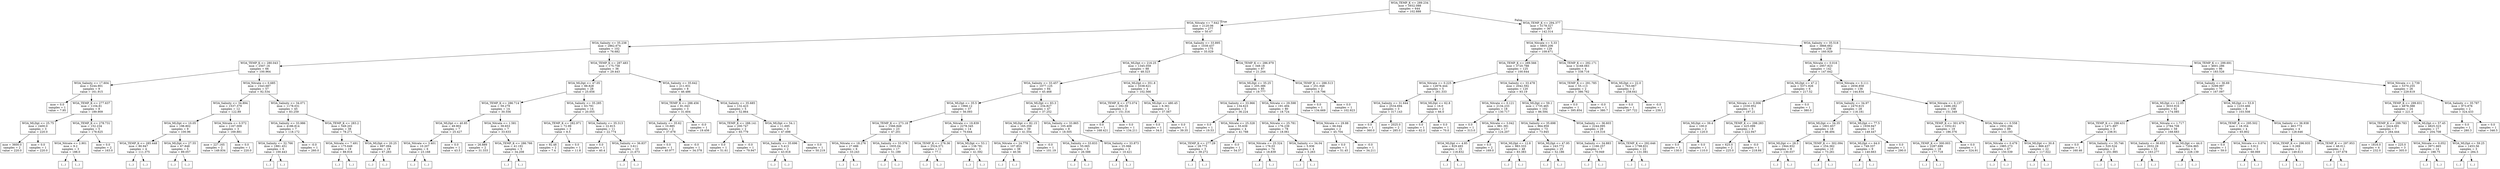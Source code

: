 digraph Tree {
node [shape=box] ;
0 [label="WOA_TEMP_K <= 289.234\nmse = 5932.088\nsamples = 644\nvalue = 102.888"] ;
1 [label="WOA_Nitrate <= 7.642\nmse = 2120.06\nsamples = 277\nvalue = 50.47"] ;
0 -> 1 [labeldistance=2.5, labelangle=45, headlabel="True"] ;
2 [label="WOA_Salinity <= 35.238\nmse = 2862.674\nsamples = 102\nvalue = 76.682"] ;
1 -> 2 ;
3 [label="WOA_TEMP_K <= 280.043\nmse = 2507.16\nsamples = 66\nvalue = 100.964"] ;
2 -> 3 ;
4 [label="WOA_Salinity <= 17.604\nmse = 5244.901\nsamples = 9\nvalue = 161.915"] ;
3 -> 4 ;
5 [label="mse = 0.0\nsamples = 1\nvalue = 7.95"] ;
4 -> 5 ;
6 [label="WOA_TEMP_K <= 277.637\nmse = 1104.81\nsamples = 8\nvalue = 189.909"] ;
4 -> 6 ;
7 [label="WOA_MLDpt <= 25.75\nmse = 2400.0\nsamples = 3\nvalue = 220.0"] ;
6 -> 7 ;
8 [label="mse = 3600.0\nsamples = 2\nvalue = 220.0"] ;
7 -> 8 ;
9 [label="mse = 0.0\nsamples = 1\nvalue = 220.0"] ;
7 -> 9 ;
10 [label="WOA_TEMP_K <= 278.731\nmse = 152.234\nsamples = 5\nvalue = 178.625"] ;
6 -> 10 ;
11 [label="WOA_Nitrate <= 2.901\nmse = 9.2\nsamples = 3\nvalue = 188.0"] ;
10 -> 11 ;
12 [label="(...)"] ;
11 -> 12 ;
13 [label="(...)"] ;
11 -> 13 ;
16 [label="mse = 0.0\nsamples = 2\nvalue = 163.0"] ;
10 -> 16 ;
17 [label="WOA_Nitrate <= 0.685\nmse = 1543.687\nsamples = 57\nvalue = 92.534"] ;
3 -> 17 ;
18 [label="WOA_Salinity <= 34.894\nmse = 1537.379\nsamples = 12\nvalue = 122.89"] ;
17 -> 18 ;
19 [label="WOA_MLDpt <= 10.05\nmse = 198.802\nsamples = 9\nvalue = 100.96"] ;
18 -> 19 ;
20 [label="WOA_TEMP_K <= 285.448\nmse = 80.947\nsamples = 4\nvalue = 111.375"] ;
19 -> 20 ;
21 [label="(...)"] ;
20 -> 21 ;
22 [label="(...)"] ;
20 -> 22 ;
27 [label="WOA_MLDpt <= 27.55\nmse = 67.848\nsamples = 5\nvalue = 89.057"] ;
19 -> 27 ;
28 [label="(...)"] ;
27 -> 28 ;
33 [label="(...)"] ;
27 -> 33 ;
36 [label="WOA_Nitrate <= 0.572\nmse = 1167.009\nsamples = 3\nvalue = 169.881"] ;
18 -> 36 ;
37 [label="mse = 227.165\nsamples = 2\nvalue = 149.834"] ;
36 -> 37 ;
38 [label="mse = 0.0\nsamples = 1\nvalue = 220.0"] ;
36 -> 38 ;
39 [label="WOA_Salinity <= 34.071\nmse = 1178.031\nsamples = 45\nvalue = 83.259"] ;
17 -> 39 ;
40 [label="WOA_Salinity <= 33.986\nmse = 4186.814\nsamples = 7\nvalue = 118.172"] ;
39 -> 40 ;
41 [label="WOA_Salinity <= 32.766\nmse = 1881.451\nsamples = 6\nvalue = 100.443"] ;
40 -> 41 ;
42 [label="(...)"] ;
41 -> 42 ;
43 [label="(...)"] ;
41 -> 43 ;
52 [label="mse = -0.0\nsamples = 1\nvalue = 260.0"] ;
40 -> 52 ;
53 [label="WOA_TEMP_K <= 283.2\nmse = 549.201\nsamples = 38\nvalue = 78.271"] ;
39 -> 53 ;
54 [label="WOA_Nitrate <= 7.491\nmse = 175.649\nsamples = 19\nvalue = 88.916"] ;
53 -> 54 ;
55 [label="(...)"] ;
54 -> 55 ;
78 [label="(...)"] ;
54 -> 78 ;
83 [label="WOA_MLDpt <= 20.25\nmse = 697.094\nsamples = 19\nvalue = 67.283"] ;
53 -> 83 ;
84 [label="(...)"] ;
83 -> 84 ;
89 [label="(...)"] ;
83 -> 89 ;
114 [label="WOA_TEMP_K <= 287.483\nmse = 175.758\nsamples = 36\nvalue = 29.443"] ;
2 -> 114 ;
115 [label="WOA_MLDpt <= 47.05\nmse = 88.828\nsamples = 28\nvalue = 25.656"] ;
114 -> 115 ;
116 [label="WOA_TEMP_K <= 286.714\nmse = 59.279\nsamples = 14\nvalue = 30.556"] ;
115 -> 116 ;
117 [label="WOA_MLDpt <= 40.85\nmse = 49.902\nsamples = 7\nvalue = 25.427"] ;
116 -> 117 ;
118 [label="WOA_Nitrate <= 3.401\nmse = 10.207\nsamples = 6\nvalue = 23.168"] ;
117 -> 118 ;
119 [label="(...)"] ;
118 -> 119 ;
126 [label="(...)"] ;
118 -> 126 ;
127 [label="mse = 0.0\nsamples = 1\nvalue = 43.5"] ;
117 -> 127 ;
128 [label="WOA_Nitrate <= 1.581\nmse = 39.653\nsamples = 7\nvalue = 33.633"] ;
116 -> 128 ;
129 [label="mse = 26.889\nsamples = 2\nvalue = 31.333"] ;
128 -> 129 ;
130 [label="WOA_TEMP_K <= 286.766\nmse = 41.191\nsamples = 5\nvalue = 34.208"] ;
128 -> 130 ;
131 [label="(...)"] ;
130 -> 131 ;
132 [label="(...)"] ;
130 -> 132 ;
133 [label="WOA_Salinity <= 35.285\nmse = 63.791\nsamples = 14\nvalue = 20.055"] ;
115 -> 133 ;
134 [label="WOA_TEMP_K <= 282.971\nmse = 72.99\nsamples = 3\nvalue = 8.5"] ;
133 -> 134 ;
135 [label="mse = 92.48\nsamples = 2\nvalue = 7.4"] ;
134 -> 135 ;
136 [label="mse = 0.0\nsamples = 1\nvalue = 11.8"] ;
134 -> 136 ;
137 [label="WOA_Salinity <= 35.313\nmse = 22.815\nsamples = 11\nvalue = 22.774"] ;
133 -> 137 ;
138 [label="mse = 0.0\nsamples = 1\nvalue = 40.4"] ;
137 -> 138 ;
139 [label="WOA_Salinity <= 36.837\nmse = 3.611\nsamples = 10\nvalue = 21.673"] ;
137 -> 139 ;
140 [label="(...)"] ;
139 -> 140 ;
143 [label="(...)"] ;
139 -> 143 ;
144 [label="WOA_Salinity <= 35.642\nmse = 211.931\nsamples = 8\nvalue = 46.486"] ;
114 -> 144 ;
145 [label="WOA_TEMP_K <= 288.456\nmse = 81.043\nsamples = 3\nvalue = 31.604"] ;
144 -> 145 ;
146 [label="WOA_Salinity <= 35.62\nmse = 10.885\nsamples = 2\nvalue = 37.678"] ;
145 -> 146 ;
147 [label="mse = 0.0\nsamples = 1\nvalue = 40.977"] ;
146 -> 147 ;
148 [label="mse = -0.0\nsamples = 1\nvalue = 34.378"] ;
146 -> 148 ;
149 [label="mse = -0.0\nsamples = 1\nvalue = 19.456"] ;
145 -> 149 ;
150 [label="WOA_Salinity <= 35.685\nmse = 132.423\nsamples = 5\nvalue = 52.864"] ;
144 -> 150 ;
151 [label="WOA_TEMP_K <= 288.141\nmse = 200.747\nsamples = 2\nvalue = 65.779"] ;
150 -> 151 ;
152 [label="mse = 0.0\nsamples = 1\nvalue = 51.61"] ;
151 -> 152 ;
153 [label="mse = -0.0\nsamples = 1\nvalue = 79.947"] ;
151 -> 153 ;
154 [label="WOA_MLDpt <= 54.1\nmse = 11.695\nsamples = 3\nvalue = 47.698"] ;
150 -> 154 ;
155 [label="WOA_Salinity <= 35.696\nmse = 5.413\nsamples = 2\nvalue = 43.918"] ;
154 -> 155 ;
156 [label="(...)"] ;
155 -> 156 ;
157 [label="(...)"] ;
155 -> 157 ;
158 [label="mse = 0.0\nsamples = 1\nvalue = 50.219"] ;
154 -> 158 ;
159 [label="WOA_Salinity <= 33.895\nmse = 1039.437\nsamples = 175\nvalue = 35.029"] ;
1 -> 159 ;
160 [label="WOA_MLDpt <= 216.25\nmse = 1345.059\nsamples = 88\nvalue = 48.323"] ;
159 -> 160 ;
161 [label="WOA_Salinity <= 33.457\nmse = 1077.125\nsamples = 84\nvalue = 45.468"] ;
160 -> 161 ;
162 [label="WOA_MLDpt <= 35.5\nmse = 1966.12\nsamples = 37\nvalue = 56.093"] ;
161 -> 162 ;
163 [label="WOA_TEMP_K <= 273.18\nmse = 1566.849\nsamples = 23\nvalue = 47.201"] ;
162 -> 163 ;
164 [label="WOA_Nitrate <= 18.276\nmse = 27.686\nsamples = 6\nvalue = 33.243"] ;
163 -> 164 ;
165 [label="(...)"] ;
164 -> 165 ;
166 [label="(...)"] ;
164 -> 166 ;
167 [label="WOA_Salinity <= 33.376\nmse = 1935.04\nsamples = 17\nvalue = 51.189"] ;
163 -> 167 ;
168 [label="(...)"] ;
167 -> 168 ;
173 [label="(...)"] ;
167 -> 173 ;
174 [label="WOA_Nitrate <= 19.839\nmse = 2278.345\nsamples = 14\nvalue = 70.644"] ;
162 -> 174 ;
175 [label="WOA_TEMP_K <= 276.36\nmse = 2524.571\nsamples = 11\nvalue = 77.1"] ;
174 -> 175 ;
176 [label="(...)"] ;
175 -> 176 ;
181 [label="(...)"] ;
175 -> 181 ;
182 [label="WOA_MLDpt <= 53.1\nmse = 138.781\nsamples = 3\nvalue = 41.592"] ;
174 -> 182 ;
183 [label="(...)"] ;
182 -> 183 ;
184 [label="(...)"] ;
182 -> 184 ;
185 [label="WOA_MLDpt <= 83.3\nmse = 234.827\nsamples = 47\nvalue = 37.252"] ;
161 -> 185 ;
186 [label="WOA_MLDpt <= 82.15\nmse = 165.359\nsamples = 39\nvalue = 41.554"] ;
185 -> 186 ;
187 [label="WOA_Nitrate <= 24.778\nmse = 107.853\nsamples = 38\nvalue = 40.56"] ;
186 -> 187 ;
188 [label="(...)"] ;
187 -> 188 ;
213 [label="(...)"] ;
187 -> 213 ;
256 [label="mse = -0.0\nsamples = 1\nvalue = 101.19"] ;
186 -> 256 ;
257 [label="WOA_Salinity <= 33.865\nmse = 105.409\nsamples = 8\nvalue = 18.505"] ;
185 -> 257 ;
258 [label="WOA_Salinity <= 33.833\nmse = 55.065\nsamples = 5\nvalue = 26.588"] ;
257 -> 258 ;
259 [label="(...)"] ;
258 -> 259 ;
264 [label="(...)"] ;
258 -> 264 ;
267 [label="WOA_Salinity <= 33.873\nmse = 25.066\nsamples = 3\nvalue = 10.421"] ;
257 -> 267 ;
268 [label="(...)"] ;
267 -> 268 ;
269 [label="(...)"] ;
267 -> 269 ;
270 [label="WOA_MLDpt <= 351.8\nmse = 3338.621\nsamples = 4\nvalue = 102.566"] ;
160 -> 270 ;
271 [label="WOA_TEMP_K <= 273.074\nmse = 292.59\nsamples = 2\nvalue = 151.316"] ;
270 -> 271 ;
272 [label="mse = 0.0\nsamples = 1\nvalue = 168.421"] ;
271 -> 272 ;
273 [label="mse = 0.0\nsamples = 1\nvalue = 134.211"] ;
271 -> 273 ;
274 [label="WOA_MLDpt <= 480.45\nmse = 6.361\nsamples = 2\nvalue = 37.567"] ;
270 -> 274 ;
275 [label="mse = 0.0\nsamples = 1\nvalue = 34.0"] ;
274 -> 275 ;
276 [label="mse = 0.0\nsamples = 1\nvalue = 39.35"] ;
274 -> 276 ;
277 [label="WOA_TEMP_K <= 286.979\nmse = 349.18\nsamples = 87\nvalue = 21.244"] ;
159 -> 277 ;
278 [label="WOA_MLDpt <= 35.25\nmse = 205.386\nsamples = 85\nvalue = 19.777"] ;
277 -> 278 ;
279 [label="WOA_Salinity <= 33.966\nmse = 134.623\nsamples = 5\nvalue = 36.224"] ;
278 -> 279 ;
280 [label="mse = 0.0\nsamples = 1\nvalue = 19.53"] ;
279 -> 280 ;
281 [label="WOA_Nitrate <= 25.328\nmse = 55.639\nsamples = 4\nvalue = 41.788"] ;
279 -> 281 ;
282 [label="WOA_TEMP_K <= 277.29\nmse = 28.775\nsamples = 3\nvalue = 39.272"] ;
281 -> 282 ;
283 [label="(...)"] ;
282 -> 283 ;
286 [label="(...)"] ;
282 -> 286 ;
287 [label="mse = -0.0\nsamples = 1\nvalue = 54.37"] ;
281 -> 287 ;
288 [label="WOA_Nitrate <= 29.598\nmse = 191.494\nsamples = 80\nvalue = 18.724"] ;
278 -> 288 ;
289 [label="WOA_Nitrate <= 25.781\nmse = 176.239\nsamples = 78\nvalue = 18.061"] ;
288 -> 289 ;
290 [label="WOA_Nitrate <= 25.324\nmse = 176.03\nsamples = 74\nvalue = 18.839"] ;
289 -> 290 ;
291 [label="(...)"] ;
290 -> 291 ;
376 [label="(...)"] ;
290 -> 376 ;
377 [label="WOA_Salinity <= 34.04\nmse = 5.936\nsamples = 4\nvalue = 5.263"] ;
289 -> 377 ;
378 [label="(...)"] ;
377 -> 378 ;
379 [label="(...)"] ;
377 -> 379 ;
382 [label="WOA_Nitrate <= 29.88\nmse = 66.044\nsamples = 2\nvalue = 45.704"] ;
288 -> 382 ;
383 [label="mse = 0.0\nsamples = 1\nvalue = 51.45"] ;
382 -> 383 ;
384 [label="mse = -0.0\nsamples = 1\nvalue = 34.211"] ;
382 -> 384 ;
385 [label="WOA_TEMP_K <= 288.513\nmse = 251.948\nsamples = 2\nvalue = 118.796"] ;
277 -> 385 ;
386 [label="mse = 0.0\nsamples = 1\nvalue = 134.669"] ;
385 -> 386 ;
387 [label="mse = 0.0\nsamples = 1\nvalue = 102.923"] ;
385 -> 387 ;
388 [label="WOA_TEMP_K <= 294.377\nmse = 5178.327\nsamples = 367\nvalue = 142.314"] ;
0 -> 388 [labeldistance=2.5, labelangle=-45, headlabel="False"] ;
389 [label="WOA_Nitrate <= 5.33\nmse = 5805.206\nsamples = 129\nvalue = 109.671"] ;
388 -> 389 ;
390 [label="WOA_TEMP_K <= 289.566\nmse = 3720.788\nsamples = 125\nvalue = 100.644"] ;
389 -> 390 ;
391 [label="WOA_Nitrate <= 0.225\nmse = 12876.444\nsamples = 5\nvalue = 261.333"] ;
390 -> 391 ;
392 [label="WOA_Salinity <= 31.644\nmse = 2534.694\nsamples = 3\nvalue = 317.143"] ;
391 -> 392 ;
393 [label="mse = 0.0\nsamples = 1\nvalue = 360.0"] ;
392 -> 393 ;
394 [label="mse = 2025.0\nsamples = 2\nvalue = 285.0"] ;
392 -> 394 ;
395 [label="WOA_MLDpt <= 62.8\nmse = 16.0\nsamples = 2\nvalue = 66.0"] ;
391 -> 395 ;
396 [label="mse = 0.0\nsamples = 1\nvalue = 62.0"] ;
395 -> 396 ;
397 [label="mse = 0.0\nsamples = 1\nvalue = 70.0"] ;
395 -> 397 ;
398 [label="WOA_Salinity <= 33.478\nmse = 2042.592\nsamples = 120\nvalue = 93.19"] ;
390 -> 398 ;
399 [label="WOA_Nitrate <= 0.121\nmse = 2134.233\nsamples = 18\nvalue = 130.717"] ;
398 -> 399 ;
400 [label="mse = 0.0\nsamples = 1\nvalue = 313.0"] ;
399 -> 400 ;
401 [label="WOA_Nitrate <= 3.042\nmse = 981.391\nsamples = 17\nvalue = 124.207"] ;
399 -> 401 ;
402 [label="WOA_MLDpt <= 4.85\nmse = 829.493\nsamples = 15\nvalue = 118.832"] ;
401 -> 402 ;
403 [label="(...)"] ;
402 -> 403 ;
408 [label="(...)"] ;
402 -> 408 ;
431 [label="mse = 0.0\nsamples = 2\nvalue = 169.0"] ;
401 -> 431 ;
432 [label="WOA_MLDpt <= 59.1\nmse = 1735.465\nsamples = 102\nvalue = 86.594"] ;
398 -> 432 ;
433 [label="WOA_Salinity <= 35.698\nmse = 964.959\nsamples = 73\nvalue = 73.945"] ;
432 -> 433 ;
434 [label="WOA_MLDpt <= 12.8\nmse = 983.333\nsamples = 48\nvalue = 83.383"] ;
433 -> 434 ;
435 [label="(...)"] ;
434 -> 435 ;
450 [label="(...)"] ;
434 -> 450 ;
513 [label="WOA_MLDpt <= 47.95\nmse = 243.772\nsamples = 25\nvalue = 52.186"] ;
433 -> 513 ;
514 [label="(...)"] ;
513 -> 514 ;
527 [label="(...)"] ;
513 -> 527 ;
554 [label="WOA_Salinity <= 36.603\nmse = 2244.095\nsamples = 29\nvalue = 119.316"] ;
432 -> 554 ;
555 [label="WOA_Salinity <= 34.883\nmse = 1166.257\nsamples = 7\nvalue = 70.949"] ;
554 -> 555 ;
556 [label="(...)"] ;
555 -> 556 ;
557 [label="(...)"] ;
555 -> 557 ;
562 [label="WOA_TEMP_K <= 292.646\nmse = 1798.831\nsamples = 22\nvalue = 131.081"] ;
554 -> 562 ;
563 [label="(...)"] ;
562 -> 563 ;
568 [label="(...)"] ;
562 -> 568 ;
579 [label="WOA_TEMP_K <= 292.171\nmse = 4168.083\nsamples = 4\nvalue = 338.716"] ;
389 -> 579 ;
580 [label="WOA_TEMP_K <= 291.785\nmse = 55.113\nsamples = 2\nvalue = 386.762"] ;
579 -> 580 ;
581 [label="mse = 0.0\nsamples = 1\nvalue = 395.854"] ;
580 -> 581 ;
582 [label="mse = -0.0\nsamples = 1\nvalue = 380.7"] ;
580 -> 582 ;
583 [label="WOA_MLDpt <= 22.0\nmse = 763.667\nsamples = 2\nvalue = 258.641"] ;
579 -> 583 ;
584 [label="mse = 0.0\nsamples = 1\nvalue = 297.722"] ;
583 -> 584 ;
585 [label="mse = -0.0\nsamples = 1\nvalue = 239.1"] ;
583 -> 585 ;
586 [label="WOA_Salinity <= 35.518\nmse = 3866.662\nsamples = 238\nvalue = 160.929"] ;
388 -> 586 ;
587 [label="WOA_Nitrate <= 0.016\nmse = 2957.923\nsamples = 142\nvalue = 147.642"] ;
586 -> 587 ;
588 [label="WOA_MLDpt <= 47.2\nmse = 5371.926\nsamples = 6\nvalue = 217.52"] ;
587 -> 588 ;
589 [label="WOA_Nitrate <= 0.006\nmse = 2330.952\nsamples = 5\nvalue = 197.21"] ;
588 -> 589 ;
590 [label="WOA_MLDpt <= 39.4\nmse = 100.0\nsamples = 2\nvalue = 120.0"] ;
589 -> 590 ;
591 [label="mse = 0.0\nsamples = 1\nvalue = 130.0"] ;
590 -> 591 ;
592 [label="mse = 0.0\nsamples = 1\nvalue = 110.0"] ;
590 -> 592 ;
593 [label="WOA_TEMP_K <= 298.283\nmse = 425.099\nsamples = 3\nvalue = 222.947"] ;
589 -> 593 ;
594 [label="mse = 625.0\nsamples = 2\nvalue = 225.0"] ;
593 -> 594 ;
595 [label="mse = -0.0\nsamples = 1\nvalue = 218.84"] ;
593 -> 595 ;
596 [label="mse = 0.0\nsamples = 1\nvalue = 380.0"] ;
588 -> 596 ;
597 [label="WOA_Nitrate <= 0.111\nmse = 2656.858\nsamples = 136\nvalue = 144.834"] ;
587 -> 597 ;
598 [label="WOA_Salinity <= 34.97\nmse = 2470.615\nsamples = 28\nvalue = 118.181"] ;
597 -> 598 ;
599 [label="WOA_MLDpt <= 34.35\nmse = 1801.657\nsamples = 18\nvalue = 98.494"] ;
598 -> 599 ;
600 [label="WOA_MLDpt <= 28.3\nmse = 1944.932\nsamples = 8\nvalue = 130.037"] ;
599 -> 600 ;
601 [label="(...)"] ;
600 -> 601 ;
612 [label="(...)"] ;
600 -> 612 ;
613 [label="WOA_TEMP_K <= 302.094\nmse = 254.362\nsamples = 10\nvalue = 73.261"] ;
599 -> 613 ;
614 [label="(...)"] ;
613 -> 614 ;
627 [label="(...)"] ;
613 -> 627 ;
630 [label="WOA_MLDpt <= 77.5\nmse = 1939.947\nsamples = 10\nvalue = 149.447"] ;
598 -> 630 ;
631 [label="WOA_MLDpt <= 64.0\nmse = 749.337\nsamples = 9\nvalue = 140.663"] ;
630 -> 631 ;
632 [label="(...)"] ;
631 -> 632 ;
643 [label="(...)"] ;
631 -> 643 ;
646 [label="mse = 0.0\nsamples = 1\nvalue = 290.0"] ;
630 -> 646 ;
647 [label="WOA_Nitrate <= 0.137\nmse = 2486.282\nsamples = 108\nvalue = 151.349"] ;
597 -> 647 ;
648 [label="WOA_TEMP_K <= 301.679\nmse = 3352.61\nsamples = 19\nvalue = 186.376"] ;
647 -> 648 ;
649 [label="WOA_TEMP_K <= 300.003\nmse = 2287.699\nsamples = 18\nvalue = 177.718"] ;
648 -> 649 ;
650 [label="(...)"] ;
649 -> 650 ;
663 [label="(...)"] ;
649 -> 663 ;
668 [label="mse = 0.0\nsamples = 1\nvalue = 324.91"] ;
648 -> 668 ;
669 [label="WOA_Nitrate <= 0.558\nmse = 1932.294\nsamples = 89\nvalue = 143.193"] ;
647 -> 669 ;
670 [label="WOA_Nitrate <= 0.479\nmse = 1985.273\nsamples = 67\nvalue = 150.539"] ;
669 -> 670 ;
671 [label="(...)"] ;
670 -> 671 ;
764 [label="(...)"] ;
670 -> 764 ;
771 [label="WOA_MLDpt <= 30.8\nmse = 866.437\nsamples = 22\nvalue = 117.022"] ;
669 -> 771 ;
772 [label="(...)"] ;
771 -> 772 ;
783 [label="(...)"] ;
771 -> 783 ;
808 [label="WOA_TEMP_K <= 299.691\nmse = 4601.286\nsamples = 96\nvalue = 183.526"] ;
586 -> 808 ;
809 [label="WOA_Salinity <= 36.69\nmse = 3299.997\nsamples = 70\nvalue = 167.097"] ;
808 -> 809 ;
810 [label="WOA_MLDpt <= 12.05\nmse = 3033.916\nsamples = 62\nvalue = 174.085"] ;
809 -> 810 ;
811 [label="WOA_TEMP_K <= 296.431\nmse = 1471.897\nsamples = 3\nvalue = 238.91"] ;
810 -> 811 ;
812 [label="mse = 0.0\nsamples = 1\nvalue = 160.46"] ;
811 -> 812 ;
813 [label="WOA_Salinity <= 35.746\nmse = 520.524\nsamples = 2\nvalue = 251.985"] ;
811 -> 813 ;
814 [label="(...)"] ;
813 -> 814 ;
815 [label="(...)"] ;
813 -> 815 ;
816 [label="WOA_Nitrate <= 1.717\nmse = 2784.708\nsamples = 59\nvalue = 168.683"] ;
810 -> 816 ;
817 [label="WOA_Salinity <= 36.653\nmse = 2032.29\nsamples = 53\nvalue = 163.277"] ;
816 -> 817 ;
818 [label="(...)"] ;
817 -> 818 ;
887 [label="(...)"] ;
817 -> 887 ;
888 [label="WOA_MLDpt <= 44.0\nmse = 7204.865\nsamples = 6\nvalue = 228.139"] ;
816 -> 888 ;
889 [label="(...)"] ;
888 -> 889 ;
896 [label="(...)"] ;
888 -> 896 ;
899 [label="WOA_MLDpt <= 53.9\nmse = 1233.466\nsamples = 8\nvalue = 103.508"] ;
809 -> 899 ;
900 [label="WOA_TEMP_K <= 295.502\nmse = 18.354\nsamples = 4\nvalue = 65.802"] ;
899 -> 900 ;
901 [label="mse = 0.0\nsamples = 1\nvalue = 59.0"] ;
900 -> 901 ;
902 [label="WOA_Nitrate <= 0.074\nmse = 3.912\nsamples = 3\nvalue = 68.069"] ;
900 -> 902 ;
903 [label="(...)"] ;
902 -> 903 ;
906 [label="(...)"] ;
902 -> 906 ;
907 [label="WOA_Salinity <= 36.938\nmse = 463.773\nsamples = 4\nvalue = 128.646"] ;
899 -> 907 ;
908 [label="WOA_TEMP_K <= 296.935\nmse = 0.269\nsamples = 2\nvalue = 149.613"] ;
907 -> 908 ;
909 [label="(...)"] ;
908 -> 909 ;
910 [label="(...)"] ;
908 -> 910 ;
911 [label="WOA_TEMP_K <= 297.953\nmse = 48.011\nsamples = 2\nvalue = 107.678"] ;
907 -> 911 ;
912 [label="(...)"] ;
911 -> 912 ;
913 [label="(...)"] ;
911 -> 913 ;
914 [label="WOA_Nitrate <= 2.739\nmse = 5370.255\nsamples = 26\nvalue = 229.619"] ;
808 -> 914 ;
915 [label="WOA_TEMP_K <= 299.831\nmse = 4878.388\nsamples = 24\nvalue = 221.0"] ;
914 -> 915 ;
916 [label="WOA_TEMP_K <= 299.783\nmse = 2424.691\nsamples = 7\nvalue = 264.444"] ;
915 -> 916 ;
917 [label="mse = 1816.0\nsamples = 4\nvalue = 232.0"] ;
916 -> 917 ;
918 [label="mse = 225.0\nsamples = 3\nvalue = 305.0"] ;
916 -> 918 ;
919 [label="WOA_MLDpt <= 57.45\nmse = 4825.323\nsamples = 17\nvalue = 204.708"] ;
915 -> 919 ;
920 [label="WOA_Nitrate <= 0.052\nmse = 3971.665\nsamples = 14\nvalue = 188.75"] ;
919 -> 920 ;
921 [label="(...)"] ;
920 -> 921 ;
930 [label="(...)"] ;
920 -> 930 ;
939 [label="WOA_MLDpt <= 59.25\nmse = 1453.56\nsamples = 3\nvalue = 284.5"] ;
919 -> 939 ;
940 [label="(...)"] ;
939 -> 940 ;
943 [label="(...)"] ;
939 -> 943 ;
944 [label="WOA_Salinity <= 35.787\nmse = 973.876\nsamples = 2\nvalue = 324.433"] ;
914 -> 944 ;
945 [label="mse = 0.0\nsamples = 1\nvalue = 280.3"] ;
944 -> 945 ;
946 [label="mse = 0.0\nsamples = 1\nvalue = 346.5"] ;
944 -> 946 ;
}